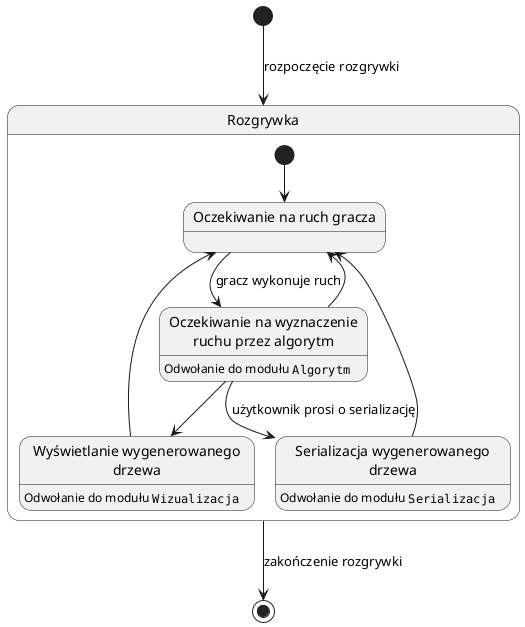 @startuml

[*] -down-> Rozgrywka: rozpoczęcie rozgrywki


state Rozgrywka {
    state "Oczekiwanie na ruch gracza" as S1
    state "Oczekiwanie na wyznaczenie\nruchu przez algorytm" as S2
    state "Wyświetlanie wygenerowanego\ndrzewa" as S3
    state "Serializacja wygenerowanego\ndrzewa" as S4
    [*] -down-> S1
    S4: Odwołanie do modułu ""Serializacja""
    S3: Odwołanie do modułu ""Wizualizacja""
    S2: Odwołanie do modułu ""Algorytm""
    S1 -down-> S2: gracz wykonuje ruch
    S2 -down-> S1
    S2 -down-> S3
    S3 -down-> S1
    S4 -down-> S1
    S2 -down-> S4: użytkownik prosi o serializację 
}
Rozgrywka -down-> [*]: zakończenie rozgrywki
@enduml